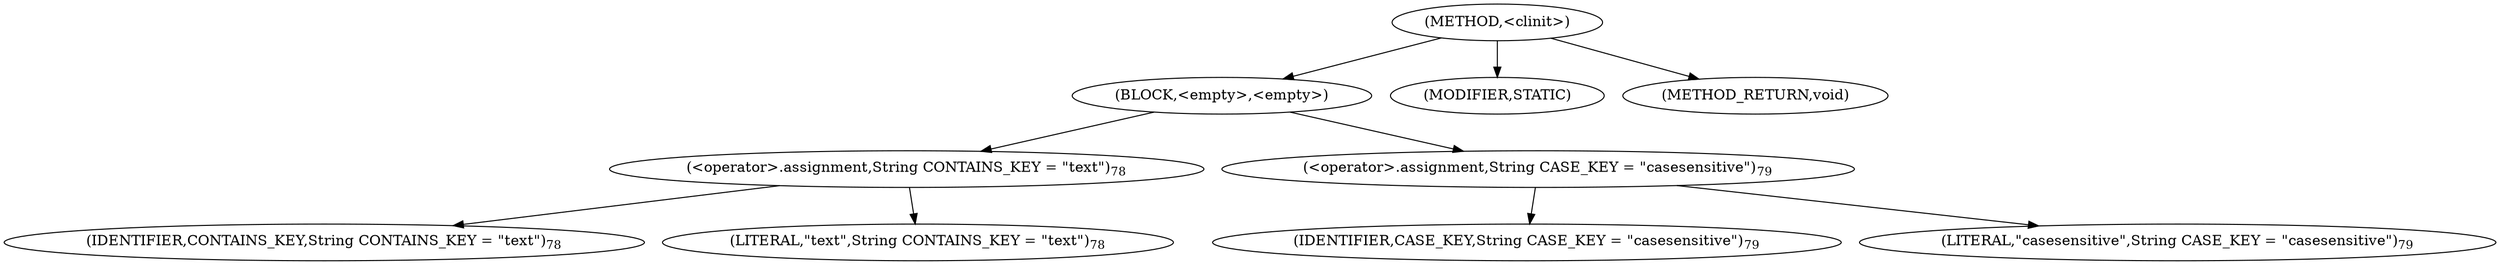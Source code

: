 digraph "&lt;clinit&gt;" {  
"316" [label = <(METHOD,&lt;clinit&gt;)> ]
"317" [label = <(BLOCK,&lt;empty&gt;,&lt;empty&gt;)> ]
"318" [label = <(&lt;operator&gt;.assignment,String CONTAINS_KEY = &quot;text&quot;)<SUB>78</SUB>> ]
"319" [label = <(IDENTIFIER,CONTAINS_KEY,String CONTAINS_KEY = &quot;text&quot;)<SUB>78</SUB>> ]
"320" [label = <(LITERAL,&quot;text&quot;,String CONTAINS_KEY = &quot;text&quot;)<SUB>78</SUB>> ]
"321" [label = <(&lt;operator&gt;.assignment,String CASE_KEY = &quot;casesensitive&quot;)<SUB>79</SUB>> ]
"322" [label = <(IDENTIFIER,CASE_KEY,String CASE_KEY = &quot;casesensitive&quot;)<SUB>79</SUB>> ]
"323" [label = <(LITERAL,&quot;casesensitive&quot;,String CASE_KEY = &quot;casesensitive&quot;)<SUB>79</SUB>> ]
"324" [label = <(MODIFIER,STATIC)> ]
"325" [label = <(METHOD_RETURN,void)> ]
  "316" -> "317" 
  "316" -> "324" 
  "316" -> "325" 
  "317" -> "318" 
  "317" -> "321" 
  "318" -> "319" 
  "318" -> "320" 
  "321" -> "322" 
  "321" -> "323" 
}
